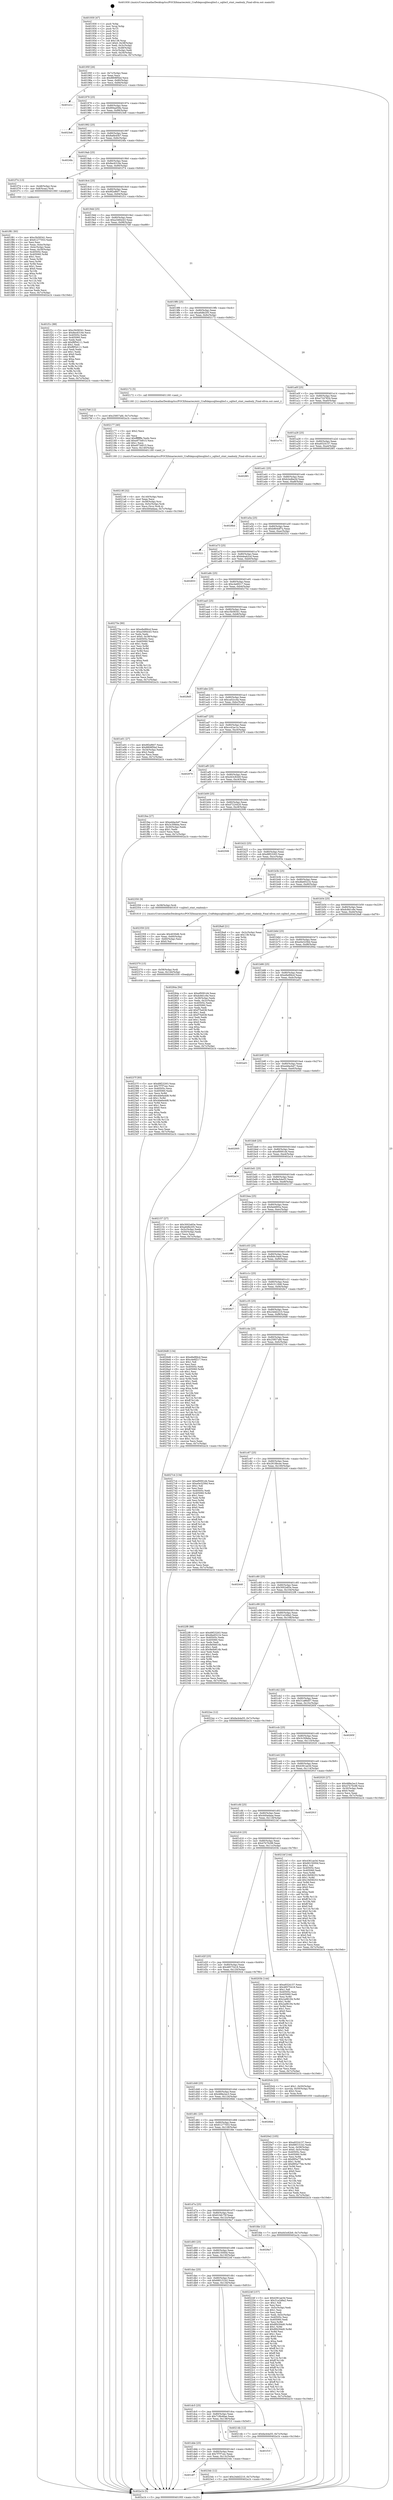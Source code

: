 digraph "0x401930" {
  label = "0x401930 (/mnt/c/Users/mathe/Desktop/tcc/POCII/binaries/extr_Craftdepssqlitesqlite3.c_sqlite3_stmt_readonly_Final-ollvm.out::main(0))"
  labelloc = "t"
  node[shape=record]

  Entry [label="",width=0.3,height=0.3,shape=circle,fillcolor=black,style=filled]
  "0x40195f" [label="{
     0x40195f [26]\l
     | [instrs]\l
     &nbsp;&nbsp;0x40195f \<+3\>: mov -0x7c(%rbp),%eax\l
     &nbsp;&nbsp;0x401962 \<+2\>: mov %eax,%ecx\l
     &nbsp;&nbsp;0x401964 \<+6\>: sub $0x8808f5bd,%ecx\l
     &nbsp;&nbsp;0x40196a \<+3\>: mov %eax,-0x80(%rbp)\l
     &nbsp;&nbsp;0x40196d \<+6\>: mov %ecx,-0x84(%rbp)\l
     &nbsp;&nbsp;0x401973 \<+6\>: je 0000000000401e1c \<main+0x4ec\>\l
  }"]
  "0x401e1c" [label="{
     0x401e1c\l
  }", style=dashed]
  "0x401979" [label="{
     0x401979 [25]\l
     | [instrs]\l
     &nbsp;&nbsp;0x401979 \<+5\>: jmp 000000000040197e \<main+0x4e\>\l
     &nbsp;&nbsp;0x40197e \<+3\>: mov -0x80(%rbp),%eax\l
     &nbsp;&nbsp;0x401981 \<+5\>: sub $0x894ad58e,%eax\l
     &nbsp;&nbsp;0x401986 \<+6\>: mov %eax,-0x88(%rbp)\l
     &nbsp;&nbsp;0x40198c \<+6\>: je 00000000004023e8 \<main+0xab8\>\l
  }"]
  Exit [label="",width=0.3,height=0.3,shape=circle,fillcolor=black,style=filled,peripheries=2]
  "0x4023e8" [label="{
     0x4023e8\l
  }", style=dashed]
  "0x401992" [label="{
     0x401992 [25]\l
     | [instrs]\l
     &nbsp;&nbsp;0x401992 \<+5\>: jmp 0000000000401997 \<main+0x67\>\l
     &nbsp;&nbsp;0x401997 \<+3\>: mov -0x80(%rbp),%eax\l
     &nbsp;&nbsp;0x40199a \<+5\>: sub $0x8a6b45b7,%eax\l
     &nbsp;&nbsp;0x40199f \<+6\>: mov %eax,-0x8c(%rbp)\l
     &nbsp;&nbsp;0x4019a5 \<+6\>: je 00000000004024fa \<main+0xbca\>\l
  }"]
  "0x401df7" [label="{
     0x401df7\l
  }", style=dashed]
  "0x4024fa" [label="{
     0x4024fa\l
  }", style=dashed]
  "0x4019ab" [label="{
     0x4019ab [25]\l
     | [instrs]\l
     &nbsp;&nbsp;0x4019ab \<+5\>: jmp 00000000004019b0 \<main+0x80\>\l
     &nbsp;&nbsp;0x4019b0 \<+3\>: mov -0x80(%rbp),%eax\l
     &nbsp;&nbsp;0x4019b3 \<+5\>: sub $0x8ec6316e,%eax\l
     &nbsp;&nbsp;0x4019b8 \<+6\>: mov %eax,-0x90(%rbp)\l
     &nbsp;&nbsp;0x4019be \<+6\>: je 0000000000401f74 \<main+0x644\>\l
  }"]
  "0x4023dc" [label="{
     0x4023dc [12]\l
     | [instrs]\l
     &nbsp;&nbsp;0x4023dc \<+7\>: movl $0x24dd2210,-0x7c(%rbp)\l
     &nbsp;&nbsp;0x4023e3 \<+5\>: jmp 0000000000402a1b \<main+0x10eb\>\l
  }"]
  "0x401f74" [label="{
     0x401f74 [13]\l
     | [instrs]\l
     &nbsp;&nbsp;0x401f74 \<+4\>: mov -0x48(%rbp),%rax\l
     &nbsp;&nbsp;0x401f78 \<+4\>: mov 0x8(%rax),%rdi\l
     &nbsp;&nbsp;0x401f7c \<+5\>: call 0000000000401060 \<atoi@plt\>\l
     | [calls]\l
     &nbsp;&nbsp;0x401060 \{1\} (unknown)\l
  }"]
  "0x4019c4" [label="{
     0x4019c4 [25]\l
     | [instrs]\l
     &nbsp;&nbsp;0x4019c4 \<+5\>: jmp 00000000004019c9 \<main+0x99\>\l
     &nbsp;&nbsp;0x4019c9 \<+3\>: mov -0x80(%rbp),%eax\l
     &nbsp;&nbsp;0x4019cc \<+5\>: sub $0x9f2ef607,%eax\l
     &nbsp;&nbsp;0x4019d1 \<+6\>: mov %eax,-0x94(%rbp)\l
     &nbsp;&nbsp;0x4019d7 \<+6\>: je 0000000000401f1c \<main+0x5ec\>\l
  }"]
  "0x401dde" [label="{
     0x401dde [25]\l
     | [instrs]\l
     &nbsp;&nbsp;0x401dde \<+5\>: jmp 0000000000401de3 \<main+0x4b3\>\l
     &nbsp;&nbsp;0x401de3 \<+3\>: mov -0x80(%rbp),%eax\l
     &nbsp;&nbsp;0x401de6 \<+5\>: sub $0x7f7f7cec,%eax\l
     &nbsp;&nbsp;0x401deb \<+6\>: mov %eax,-0x13c(%rbp)\l
     &nbsp;&nbsp;0x401df1 \<+6\>: je 00000000004023dc \<main+0xaac\>\l
  }"]
  "0x401f1c" [label="{
     0x401f1c [88]\l
     | [instrs]\l
     &nbsp;&nbsp;0x401f1c \<+5\>: mov $0xc5b58341,%eax\l
     &nbsp;&nbsp;0x401f21 \<+5\>: mov $0x8ec6316e,%ecx\l
     &nbsp;&nbsp;0x401f26 \<+7\>: mov 0x40505c,%edx\l
     &nbsp;&nbsp;0x401f2d \<+7\>: mov 0x405060,%esi\l
     &nbsp;&nbsp;0x401f34 \<+2\>: mov %edx,%edi\l
     &nbsp;&nbsp;0x401f36 \<+6\>: add $0xf8f5d111,%edi\l
     &nbsp;&nbsp;0x401f3c \<+3\>: sub $0x1,%edi\l
     &nbsp;&nbsp;0x401f3f \<+6\>: sub $0xf8f5d111,%edi\l
     &nbsp;&nbsp;0x401f45 \<+3\>: imul %edi,%edx\l
     &nbsp;&nbsp;0x401f48 \<+3\>: and $0x1,%edx\l
     &nbsp;&nbsp;0x401f4b \<+3\>: cmp $0x0,%edx\l
     &nbsp;&nbsp;0x401f4e \<+4\>: sete %r8b\l
     &nbsp;&nbsp;0x401f52 \<+3\>: cmp $0xa,%esi\l
     &nbsp;&nbsp;0x401f55 \<+4\>: setl %r9b\l
     &nbsp;&nbsp;0x401f59 \<+3\>: mov %r8b,%r10b\l
     &nbsp;&nbsp;0x401f5c \<+3\>: and %r9b,%r10b\l
     &nbsp;&nbsp;0x401f5f \<+3\>: xor %r9b,%r8b\l
     &nbsp;&nbsp;0x401f62 \<+3\>: or %r8b,%r10b\l
     &nbsp;&nbsp;0x401f65 \<+4\>: test $0x1,%r10b\l
     &nbsp;&nbsp;0x401f69 \<+3\>: cmovne %ecx,%eax\l
     &nbsp;&nbsp;0x401f6c \<+3\>: mov %eax,-0x7c(%rbp)\l
     &nbsp;&nbsp;0x401f6f \<+5\>: jmp 0000000000402a1b \<main+0x10eb\>\l
  }"]
  "0x4019dd" [label="{
     0x4019dd [25]\l
     | [instrs]\l
     &nbsp;&nbsp;0x4019dd \<+5\>: jmp 00000000004019e2 \<main+0xb2\>\l
     &nbsp;&nbsp;0x4019e2 \<+3\>: mov -0x80(%rbp),%eax\l
     &nbsp;&nbsp;0x4019e5 \<+5\>: sub $0xa3484cb3,%eax\l
     &nbsp;&nbsp;0x4019ea \<+6\>: mov %eax,-0x98(%rbp)\l
     &nbsp;&nbsp;0x4019f0 \<+6\>: je 00000000004027b8 \<main+0xe88\>\l
  }"]
  "0x401f10" [label="{
     0x401f10\l
  }", style=dashed]
  "0x4027b8" [label="{
     0x4027b8 [12]\l
     | [instrs]\l
     &nbsp;&nbsp;0x4027b8 \<+7\>: movl $0x25857afd,-0x7c(%rbp)\l
     &nbsp;&nbsp;0x4027bf \<+5\>: jmp 0000000000402a1b \<main+0x10eb\>\l
  }"]
  "0x4019f6" [label="{
     0x4019f6 [25]\l
     | [instrs]\l
     &nbsp;&nbsp;0x4019f6 \<+5\>: jmp 00000000004019fb \<main+0xcb\>\l
     &nbsp;&nbsp;0x4019fb \<+3\>: mov -0x80(%rbp),%eax\l
     &nbsp;&nbsp;0x4019fe \<+5\>: sub $0xa6dfe205,%eax\l
     &nbsp;&nbsp;0x401a03 \<+6\>: mov %eax,-0x9c(%rbp)\l
     &nbsp;&nbsp;0x401a09 \<+6\>: je 0000000000402172 \<main+0x842\>\l
  }"]
  "0x40237f" [label="{
     0x40237f [93]\l
     | [instrs]\l
     &nbsp;&nbsp;0x40237f \<+5\>: mov $0xd9f23263,%eax\l
     &nbsp;&nbsp;0x402384 \<+5\>: mov $0x7f7f7cec,%esi\l
     &nbsp;&nbsp;0x402389 \<+7\>: mov 0x40505c,%ecx\l
     &nbsp;&nbsp;0x402390 \<+7\>: mov 0x405060,%edx\l
     &nbsp;&nbsp;0x402397 \<+3\>: mov %ecx,%r8d\l
     &nbsp;&nbsp;0x40239a \<+7\>: add $0x4de6a4d8,%r8d\l
     &nbsp;&nbsp;0x4023a1 \<+4\>: sub $0x1,%r8d\l
     &nbsp;&nbsp;0x4023a5 \<+7\>: sub $0x4de6a4d8,%r8d\l
     &nbsp;&nbsp;0x4023ac \<+4\>: imul %r8d,%ecx\l
     &nbsp;&nbsp;0x4023b0 \<+3\>: and $0x1,%ecx\l
     &nbsp;&nbsp;0x4023b3 \<+3\>: cmp $0x0,%ecx\l
     &nbsp;&nbsp;0x4023b6 \<+4\>: sete %r9b\l
     &nbsp;&nbsp;0x4023ba \<+3\>: cmp $0xa,%edx\l
     &nbsp;&nbsp;0x4023bd \<+4\>: setl %r10b\l
     &nbsp;&nbsp;0x4023c1 \<+3\>: mov %r9b,%r11b\l
     &nbsp;&nbsp;0x4023c4 \<+3\>: and %r10b,%r11b\l
     &nbsp;&nbsp;0x4023c7 \<+3\>: xor %r10b,%r9b\l
     &nbsp;&nbsp;0x4023ca \<+3\>: or %r9b,%r11b\l
     &nbsp;&nbsp;0x4023cd \<+4\>: test $0x1,%r11b\l
     &nbsp;&nbsp;0x4023d1 \<+3\>: cmovne %esi,%eax\l
     &nbsp;&nbsp;0x4023d4 \<+3\>: mov %eax,-0x7c(%rbp)\l
     &nbsp;&nbsp;0x4023d7 \<+5\>: jmp 0000000000402a1b \<main+0x10eb\>\l
  }"]
  "0x402172" [label="{
     0x402172 [5]\l
     | [instrs]\l
     &nbsp;&nbsp;0x402172 \<+5\>: call 0000000000401160 \<next_i\>\l
     | [calls]\l
     &nbsp;&nbsp;0x401160 \{1\} (/mnt/c/Users/mathe/Desktop/tcc/POCII/binaries/extr_Craftdepssqlitesqlite3.c_sqlite3_stmt_readonly_Final-ollvm.out::next_i)\l
  }"]
  "0x401a0f" [label="{
     0x401a0f [25]\l
     | [instrs]\l
     &nbsp;&nbsp;0x401a0f \<+5\>: jmp 0000000000401a14 \<main+0xe4\>\l
     &nbsp;&nbsp;0x401a14 \<+3\>: mov -0x80(%rbp),%eax\l
     &nbsp;&nbsp;0x401a17 \<+5\>: sub $0xa7247834,%eax\l
     &nbsp;&nbsp;0x401a1c \<+6\>: mov %eax,-0xa0(%rbp)\l
     &nbsp;&nbsp;0x401a22 \<+6\>: je 0000000000401e74 \<main+0x544\>\l
  }"]
  "0x402370" [label="{
     0x402370 [15]\l
     | [instrs]\l
     &nbsp;&nbsp;0x402370 \<+4\>: mov -0x58(%rbp),%rdi\l
     &nbsp;&nbsp;0x402374 \<+6\>: mov %eax,-0x144(%rbp)\l
     &nbsp;&nbsp;0x40237a \<+5\>: call 0000000000401030 \<free@plt\>\l
     | [calls]\l
     &nbsp;&nbsp;0x401030 \{1\} (unknown)\l
  }"]
  "0x401e74" [label="{
     0x401e74\l
  }", style=dashed]
  "0x401a28" [label="{
     0x401a28 [25]\l
     | [instrs]\l
     &nbsp;&nbsp;0x401a28 \<+5\>: jmp 0000000000401a2d \<main+0xfd\>\l
     &nbsp;&nbsp;0x401a2d \<+3\>: mov -0x80(%rbp),%eax\l
     &nbsp;&nbsp;0x401a30 \<+5\>: sub $0xa9324157,%eax\l
     &nbsp;&nbsp;0x401a35 \<+6\>: mov %eax,-0xa4(%rbp)\l
     &nbsp;&nbsp;0x401a3b \<+6\>: je 00000000004028f1 \<main+0xfc1\>\l
  }"]
  "0x402359" [label="{
     0x402359 [23]\l
     | [instrs]\l
     &nbsp;&nbsp;0x402359 \<+10\>: movabs $0x4030d6,%rdi\l
     &nbsp;&nbsp;0x402363 \<+3\>: mov %eax,-0x60(%rbp)\l
     &nbsp;&nbsp;0x402366 \<+3\>: mov -0x60(%rbp),%esi\l
     &nbsp;&nbsp;0x402369 \<+2\>: mov $0x0,%al\l
     &nbsp;&nbsp;0x40236b \<+5\>: call 0000000000401040 \<printf@plt\>\l
     | [calls]\l
     &nbsp;&nbsp;0x401040 \{1\} (unknown)\l
  }"]
  "0x4028f1" [label="{
     0x4028f1\l
  }", style=dashed]
  "0x401a41" [label="{
     0x401a41 [25]\l
     | [instrs]\l
     &nbsp;&nbsp;0x401a41 \<+5\>: jmp 0000000000401a46 \<main+0x116\>\l
     &nbsp;&nbsp;0x401a46 \<+3\>: mov -0x80(%rbp),%eax\l
     &nbsp;&nbsp;0x401a49 \<+5\>: sub $0xb2edba3d,%eax\l
     &nbsp;&nbsp;0x401a4e \<+6\>: mov %eax,-0xa8(%rbp)\l
     &nbsp;&nbsp;0x401a54 \<+6\>: je 00000000004028bd \<main+0xf8d\>\l
  }"]
  "0x40219f" [label="{
     0x40219f [32]\l
     | [instrs]\l
     &nbsp;&nbsp;0x40219f \<+6\>: mov -0x140(%rbp),%ecx\l
     &nbsp;&nbsp;0x4021a5 \<+3\>: imul %eax,%ecx\l
     &nbsp;&nbsp;0x4021a8 \<+4\>: mov -0x58(%rbp),%rsi\l
     &nbsp;&nbsp;0x4021ac \<+4\>: movslq -0x5c(%rbp),%rdi\l
     &nbsp;&nbsp;0x4021b0 \<+3\>: mov %ecx,(%rsi,%rdi,4)\l
     &nbsp;&nbsp;0x4021b3 \<+7\>: movl $0x440adaaa,-0x7c(%rbp)\l
     &nbsp;&nbsp;0x4021ba \<+5\>: jmp 0000000000402a1b \<main+0x10eb\>\l
  }"]
  "0x4028bd" [label="{
     0x4028bd\l
  }", style=dashed]
  "0x401a5a" [label="{
     0x401a5a [25]\l
     | [instrs]\l
     &nbsp;&nbsp;0x401a5a \<+5\>: jmp 0000000000401a5f \<main+0x12f\>\l
     &nbsp;&nbsp;0x401a5f \<+3\>: mov -0x80(%rbp),%eax\l
     &nbsp;&nbsp;0x401a62 \<+5\>: sub $0xb804df7a,%eax\l
     &nbsp;&nbsp;0x401a67 \<+6\>: mov %eax,-0xac(%rbp)\l
     &nbsp;&nbsp;0x401a6d \<+6\>: je 0000000000402521 \<main+0xbf1\>\l
  }"]
  "0x402177" [label="{
     0x402177 [40]\l
     | [instrs]\l
     &nbsp;&nbsp;0x402177 \<+5\>: mov $0x2,%ecx\l
     &nbsp;&nbsp;0x40217c \<+1\>: cltd\l
     &nbsp;&nbsp;0x40217d \<+2\>: idiv %ecx\l
     &nbsp;&nbsp;0x40217f \<+6\>: imul $0xfffffffe,%edx,%ecx\l
     &nbsp;&nbsp;0x402185 \<+6\>: add $0xe973d015,%ecx\l
     &nbsp;&nbsp;0x40218b \<+3\>: add $0x1,%ecx\l
     &nbsp;&nbsp;0x40218e \<+6\>: sub $0xe973d015,%ecx\l
     &nbsp;&nbsp;0x402194 \<+6\>: mov %ecx,-0x140(%rbp)\l
     &nbsp;&nbsp;0x40219a \<+5\>: call 0000000000401160 \<next_i\>\l
     | [calls]\l
     &nbsp;&nbsp;0x401160 \{1\} (/mnt/c/Users/mathe/Desktop/tcc/POCII/binaries/extr_Craftdepssqlitesqlite3.c_sqlite3_stmt_readonly_Final-ollvm.out::next_i)\l
  }"]
  "0x402521" [label="{
     0x402521\l
  }", style=dashed]
  "0x401a73" [label="{
     0x401a73 [25]\l
     | [instrs]\l
     &nbsp;&nbsp;0x401a73 \<+5\>: jmp 0000000000401a78 \<main+0x148\>\l
     &nbsp;&nbsp;0x401a78 \<+3\>: mov -0x80(%rbp),%eax\l
     &nbsp;&nbsp;0x401a7b \<+5\>: sub $0xbdeab2cd,%eax\l
     &nbsp;&nbsp;0x401a80 \<+6\>: mov %eax,-0xb0(%rbp)\l
     &nbsp;&nbsp;0x401a86 \<+6\>: je 0000000000402653 \<main+0xd23\>\l
  }"]
  "0x401dc5" [label="{
     0x401dc5 [25]\l
     | [instrs]\l
     &nbsp;&nbsp;0x401dc5 \<+5\>: jmp 0000000000401dca \<main+0x49a\>\l
     &nbsp;&nbsp;0x401dca \<+3\>: mov -0x80(%rbp),%eax\l
     &nbsp;&nbsp;0x401dcd \<+5\>: sub $0x718b46ae,%eax\l
     &nbsp;&nbsp;0x401dd2 \<+6\>: mov %eax,-0x138(%rbp)\l
     &nbsp;&nbsp;0x401dd8 \<+6\>: je 0000000000401f10 \<main+0x5e0\>\l
  }"]
  "0x402653" [label="{
     0x402653\l
  }", style=dashed]
  "0x401a8c" [label="{
     0x401a8c [25]\l
     | [instrs]\l
     &nbsp;&nbsp;0x401a8c \<+5\>: jmp 0000000000401a91 \<main+0x161\>\l
     &nbsp;&nbsp;0x401a91 \<+3\>: mov -0x80(%rbp),%eax\l
     &nbsp;&nbsp;0x401a94 \<+5\>: sub $0xc4e6f217,%eax\l
     &nbsp;&nbsp;0x401a99 \<+6\>: mov %eax,-0xb4(%rbp)\l
     &nbsp;&nbsp;0x401a9f \<+6\>: je 000000000040275e \<main+0xe2e\>\l
  }"]
  "0x40214b" [label="{
     0x40214b [12]\l
     | [instrs]\l
     &nbsp;&nbsp;0x40214b \<+7\>: movl $0xfacb4a55,-0x7c(%rbp)\l
     &nbsp;&nbsp;0x402152 \<+5\>: jmp 0000000000402a1b \<main+0x10eb\>\l
  }"]
  "0x40275e" [label="{
     0x40275e [90]\l
     | [instrs]\l
     &nbsp;&nbsp;0x40275e \<+5\>: mov $0xe8a9fdcd,%eax\l
     &nbsp;&nbsp;0x402763 \<+5\>: mov $0xa3484cb3,%ecx\l
     &nbsp;&nbsp;0x402768 \<+2\>: xor %edx,%edx\l
     &nbsp;&nbsp;0x40276a \<+7\>: movl $0x0,-0x38(%rbp)\l
     &nbsp;&nbsp;0x402771 \<+7\>: mov 0x40505c,%esi\l
     &nbsp;&nbsp;0x402778 \<+7\>: mov 0x405060,%edi\l
     &nbsp;&nbsp;0x40277f \<+3\>: sub $0x1,%edx\l
     &nbsp;&nbsp;0x402782 \<+3\>: mov %esi,%r8d\l
     &nbsp;&nbsp;0x402785 \<+3\>: add %edx,%r8d\l
     &nbsp;&nbsp;0x402788 \<+4\>: imul %r8d,%esi\l
     &nbsp;&nbsp;0x40278c \<+3\>: and $0x1,%esi\l
     &nbsp;&nbsp;0x40278f \<+3\>: cmp $0x0,%esi\l
     &nbsp;&nbsp;0x402792 \<+4\>: sete %r9b\l
     &nbsp;&nbsp;0x402796 \<+3\>: cmp $0xa,%edi\l
     &nbsp;&nbsp;0x402799 \<+4\>: setl %r10b\l
     &nbsp;&nbsp;0x40279d \<+3\>: mov %r9b,%r11b\l
     &nbsp;&nbsp;0x4027a0 \<+3\>: and %r10b,%r11b\l
     &nbsp;&nbsp;0x4027a3 \<+3\>: xor %r10b,%r9b\l
     &nbsp;&nbsp;0x4027a6 \<+3\>: or %r9b,%r11b\l
     &nbsp;&nbsp;0x4027a9 \<+4\>: test $0x1,%r11b\l
     &nbsp;&nbsp;0x4027ad \<+3\>: cmovne %ecx,%eax\l
     &nbsp;&nbsp;0x4027b0 \<+3\>: mov %eax,-0x7c(%rbp)\l
     &nbsp;&nbsp;0x4027b3 \<+5\>: jmp 0000000000402a1b \<main+0x10eb\>\l
  }"]
  "0x401aa5" [label="{
     0x401aa5 [25]\l
     | [instrs]\l
     &nbsp;&nbsp;0x401aa5 \<+5\>: jmp 0000000000401aaa \<main+0x17a\>\l
     &nbsp;&nbsp;0x401aaa \<+3\>: mov -0x80(%rbp),%eax\l
     &nbsp;&nbsp;0x401aad \<+5\>: sub $0xc5b58341,%eax\l
     &nbsp;&nbsp;0x401ab2 \<+6\>: mov %eax,-0xb8(%rbp)\l
     &nbsp;&nbsp;0x401ab8 \<+6\>: je 00000000004028d5 \<main+0xfa5\>\l
  }"]
  "0x401dac" [label="{
     0x401dac [25]\l
     | [instrs]\l
     &nbsp;&nbsp;0x401dac \<+5\>: jmp 0000000000401db1 \<main+0x481\>\l
     &nbsp;&nbsp;0x401db1 \<+3\>: mov -0x80(%rbp),%eax\l
     &nbsp;&nbsp;0x401db4 \<+5\>: sub $0x680151b2,%eax\l
     &nbsp;&nbsp;0x401db9 \<+6\>: mov %eax,-0x134(%rbp)\l
     &nbsp;&nbsp;0x401dbf \<+6\>: je 000000000040214b \<main+0x81b\>\l
  }"]
  "0x4028d5" [label="{
     0x4028d5\l
  }", style=dashed]
  "0x401abe" [label="{
     0x401abe [25]\l
     | [instrs]\l
     &nbsp;&nbsp;0x401abe \<+5\>: jmp 0000000000401ac3 \<main+0x193\>\l
     &nbsp;&nbsp;0x401ac3 \<+3\>: mov -0x80(%rbp),%eax\l
     &nbsp;&nbsp;0x401ac6 \<+5\>: sub $0xca02cc4a,%eax\l
     &nbsp;&nbsp;0x401acb \<+6\>: mov %eax,-0xbc(%rbp)\l
     &nbsp;&nbsp;0x401ad1 \<+6\>: je 0000000000401e01 \<main+0x4d1\>\l
  }"]
  "0x40224f" [label="{
     0x40224f [157]\l
     | [instrs]\l
     &nbsp;&nbsp;0x40224f \<+5\>: mov $0x4361ae3d,%eax\l
     &nbsp;&nbsp;0x402254 \<+5\>: mov $0x31a248a2,%ecx\l
     &nbsp;&nbsp;0x402259 \<+2\>: mov $0x1,%dl\l
     &nbsp;&nbsp;0x40225b \<+2\>: xor %esi,%esi\l
     &nbsp;&nbsp;0x40225d \<+3\>: mov -0x5c(%rbp),%edi\l
     &nbsp;&nbsp;0x402260 \<+3\>: sub $0x1,%esi\l
     &nbsp;&nbsp;0x402263 \<+2\>: sub %esi,%edi\l
     &nbsp;&nbsp;0x402265 \<+3\>: mov %edi,-0x5c(%rbp)\l
     &nbsp;&nbsp;0x402268 \<+7\>: mov 0x40505c,%esi\l
     &nbsp;&nbsp;0x40226f \<+7\>: mov 0x405060,%edi\l
     &nbsp;&nbsp;0x402276 \<+3\>: mov %esi,%r8d\l
     &nbsp;&nbsp;0x402279 \<+7\>: add $0x8f4294d0,%r8d\l
     &nbsp;&nbsp;0x402280 \<+4\>: sub $0x1,%r8d\l
     &nbsp;&nbsp;0x402284 \<+7\>: sub $0x8f4294d0,%r8d\l
     &nbsp;&nbsp;0x40228b \<+4\>: imul %r8d,%esi\l
     &nbsp;&nbsp;0x40228f \<+3\>: and $0x1,%esi\l
     &nbsp;&nbsp;0x402292 \<+3\>: cmp $0x0,%esi\l
     &nbsp;&nbsp;0x402295 \<+4\>: sete %r9b\l
     &nbsp;&nbsp;0x402299 \<+3\>: cmp $0xa,%edi\l
     &nbsp;&nbsp;0x40229c \<+4\>: setl %r10b\l
     &nbsp;&nbsp;0x4022a0 \<+3\>: mov %r9b,%r11b\l
     &nbsp;&nbsp;0x4022a3 \<+4\>: xor $0xff,%r11b\l
     &nbsp;&nbsp;0x4022a7 \<+3\>: mov %r10b,%bl\l
     &nbsp;&nbsp;0x4022aa \<+3\>: xor $0xff,%bl\l
     &nbsp;&nbsp;0x4022ad \<+3\>: xor $0x1,%dl\l
     &nbsp;&nbsp;0x4022b0 \<+3\>: mov %r11b,%r14b\l
     &nbsp;&nbsp;0x4022b3 \<+4\>: and $0xff,%r14b\l
     &nbsp;&nbsp;0x4022b7 \<+3\>: and %dl,%r9b\l
     &nbsp;&nbsp;0x4022ba \<+3\>: mov %bl,%r15b\l
     &nbsp;&nbsp;0x4022bd \<+4\>: and $0xff,%r15b\l
     &nbsp;&nbsp;0x4022c1 \<+3\>: and %dl,%r10b\l
     &nbsp;&nbsp;0x4022c4 \<+3\>: or %r9b,%r14b\l
     &nbsp;&nbsp;0x4022c7 \<+3\>: or %r10b,%r15b\l
     &nbsp;&nbsp;0x4022ca \<+3\>: xor %r15b,%r14b\l
     &nbsp;&nbsp;0x4022cd \<+3\>: or %bl,%r11b\l
     &nbsp;&nbsp;0x4022d0 \<+4\>: xor $0xff,%r11b\l
     &nbsp;&nbsp;0x4022d4 \<+3\>: or $0x1,%dl\l
     &nbsp;&nbsp;0x4022d7 \<+3\>: and %dl,%r11b\l
     &nbsp;&nbsp;0x4022da \<+3\>: or %r11b,%r14b\l
     &nbsp;&nbsp;0x4022dd \<+4\>: test $0x1,%r14b\l
     &nbsp;&nbsp;0x4022e1 \<+3\>: cmovne %ecx,%eax\l
     &nbsp;&nbsp;0x4022e4 \<+3\>: mov %eax,-0x7c(%rbp)\l
     &nbsp;&nbsp;0x4022e7 \<+5\>: jmp 0000000000402a1b \<main+0x10eb\>\l
  }"]
  "0x401e01" [label="{
     0x401e01 [27]\l
     | [instrs]\l
     &nbsp;&nbsp;0x401e01 \<+5\>: mov $0x9f2ef607,%eax\l
     &nbsp;&nbsp;0x401e06 \<+5\>: mov $0x8808f5bd,%ecx\l
     &nbsp;&nbsp;0x401e0b \<+3\>: mov -0x34(%rbp),%edx\l
     &nbsp;&nbsp;0x401e0e \<+3\>: cmp $0x2,%edx\l
     &nbsp;&nbsp;0x401e11 \<+3\>: cmovne %ecx,%eax\l
     &nbsp;&nbsp;0x401e14 \<+3\>: mov %eax,-0x7c(%rbp)\l
     &nbsp;&nbsp;0x401e17 \<+5\>: jmp 0000000000402a1b \<main+0x10eb\>\l
  }"]
  "0x401ad7" [label="{
     0x401ad7 [25]\l
     | [instrs]\l
     &nbsp;&nbsp;0x401ad7 \<+5\>: jmp 0000000000401adc \<main+0x1ac\>\l
     &nbsp;&nbsp;0x401adc \<+3\>: mov -0x80(%rbp),%eax\l
     &nbsp;&nbsp;0x401adf \<+5\>: sub $0xcc42ac1e,%eax\l
     &nbsp;&nbsp;0x401ae4 \<+6\>: mov %eax,-0xc0(%rbp)\l
     &nbsp;&nbsp;0x401aea \<+6\>: je 0000000000402979 \<main+0x1049\>\l
  }"]
  "0x402a1b" [label="{
     0x402a1b [5]\l
     | [instrs]\l
     &nbsp;&nbsp;0x402a1b \<+5\>: jmp 000000000040195f \<main+0x2f\>\l
  }"]
  "0x401930" [label="{
     0x401930 [47]\l
     | [instrs]\l
     &nbsp;&nbsp;0x401930 \<+1\>: push %rbp\l
     &nbsp;&nbsp;0x401931 \<+3\>: mov %rsp,%rbp\l
     &nbsp;&nbsp;0x401934 \<+2\>: push %r15\l
     &nbsp;&nbsp;0x401936 \<+2\>: push %r14\l
     &nbsp;&nbsp;0x401938 \<+2\>: push %r13\l
     &nbsp;&nbsp;0x40193a \<+2\>: push %r12\l
     &nbsp;&nbsp;0x40193c \<+1\>: push %rbx\l
     &nbsp;&nbsp;0x40193d \<+7\>: sub $0x138,%rsp\l
     &nbsp;&nbsp;0x401944 \<+7\>: movl $0x0,-0x38(%rbp)\l
     &nbsp;&nbsp;0x40194b \<+3\>: mov %edi,-0x3c(%rbp)\l
     &nbsp;&nbsp;0x40194e \<+4\>: mov %rsi,-0x48(%rbp)\l
     &nbsp;&nbsp;0x401952 \<+3\>: mov -0x3c(%rbp),%edi\l
     &nbsp;&nbsp;0x401955 \<+3\>: mov %edi,-0x34(%rbp)\l
     &nbsp;&nbsp;0x401958 \<+7\>: movl $0xca02cc4a,-0x7c(%rbp)\l
  }"]
  "0x401f81" [label="{
     0x401f81 [93]\l
     | [instrs]\l
     &nbsp;&nbsp;0x401f81 \<+5\>: mov $0xc5b58341,%ecx\l
     &nbsp;&nbsp;0x401f86 \<+5\>: mov $0x61277053,%edx\l
     &nbsp;&nbsp;0x401f8b \<+2\>: xor %esi,%esi\l
     &nbsp;&nbsp;0x401f8d \<+3\>: mov %eax,-0x4c(%rbp)\l
     &nbsp;&nbsp;0x401f90 \<+3\>: mov -0x4c(%rbp),%eax\l
     &nbsp;&nbsp;0x401f93 \<+3\>: mov %eax,-0x30(%rbp)\l
     &nbsp;&nbsp;0x401f96 \<+7\>: mov 0x40505c,%eax\l
     &nbsp;&nbsp;0x401f9d \<+8\>: mov 0x405060,%r8d\l
     &nbsp;&nbsp;0x401fa5 \<+3\>: sub $0x1,%esi\l
     &nbsp;&nbsp;0x401fa8 \<+3\>: mov %eax,%r9d\l
     &nbsp;&nbsp;0x401fab \<+3\>: add %esi,%r9d\l
     &nbsp;&nbsp;0x401fae \<+4\>: imul %r9d,%eax\l
     &nbsp;&nbsp;0x401fb2 \<+3\>: and $0x1,%eax\l
     &nbsp;&nbsp;0x401fb5 \<+3\>: cmp $0x0,%eax\l
     &nbsp;&nbsp;0x401fb8 \<+4\>: sete %r10b\l
     &nbsp;&nbsp;0x401fbc \<+4\>: cmp $0xa,%r8d\l
     &nbsp;&nbsp;0x401fc0 \<+4\>: setl %r11b\l
     &nbsp;&nbsp;0x401fc4 \<+3\>: mov %r10b,%bl\l
     &nbsp;&nbsp;0x401fc7 \<+3\>: and %r11b,%bl\l
     &nbsp;&nbsp;0x401fca \<+3\>: xor %r11b,%r10b\l
     &nbsp;&nbsp;0x401fcd \<+3\>: or %r10b,%bl\l
     &nbsp;&nbsp;0x401fd0 \<+3\>: test $0x1,%bl\l
     &nbsp;&nbsp;0x401fd3 \<+3\>: cmovne %edx,%ecx\l
     &nbsp;&nbsp;0x401fd6 \<+3\>: mov %ecx,-0x7c(%rbp)\l
     &nbsp;&nbsp;0x401fd9 \<+5\>: jmp 0000000000402a1b \<main+0x10eb\>\l
  }"]
  "0x401d93" [label="{
     0x401d93 [25]\l
     | [instrs]\l
     &nbsp;&nbsp;0x401d93 \<+5\>: jmp 0000000000401d98 \<main+0x468\>\l
     &nbsp;&nbsp;0x401d98 \<+3\>: mov -0x80(%rbp),%eax\l
     &nbsp;&nbsp;0x401d9b \<+5\>: sub $0x6615000d,%eax\l
     &nbsp;&nbsp;0x401da0 \<+6\>: mov %eax,-0x130(%rbp)\l
     &nbsp;&nbsp;0x401da6 \<+6\>: je 000000000040224f \<main+0x91f\>\l
  }"]
  "0x402979" [label="{
     0x402979\l
  }", style=dashed]
  "0x401af0" [label="{
     0x401af0 [25]\l
     | [instrs]\l
     &nbsp;&nbsp;0x401af0 \<+5\>: jmp 0000000000401af5 \<main+0x1c5\>\l
     &nbsp;&nbsp;0x401af5 \<+3\>: mov -0x80(%rbp),%eax\l
     &nbsp;&nbsp;0x401af8 \<+5\>: sub $0xd43c82b9,%eax\l
     &nbsp;&nbsp;0x401afd \<+6\>: mov %eax,-0xc4(%rbp)\l
     &nbsp;&nbsp;0x401b03 \<+6\>: je 0000000000401fea \<main+0x6ba\>\l
  }"]
  "0x4029a7" [label="{
     0x4029a7\l
  }", style=dashed]
  "0x401fea" [label="{
     0x401fea [27]\l
     | [instrs]\l
     &nbsp;&nbsp;0x401fea \<+5\>: mov $0xeddacbd7,%eax\l
     &nbsp;&nbsp;0x401fef \<+5\>: mov $0x3c30feba,%ecx\l
     &nbsp;&nbsp;0x401ff4 \<+3\>: mov -0x30(%rbp),%edx\l
     &nbsp;&nbsp;0x401ff7 \<+3\>: cmp $0x1,%edx\l
     &nbsp;&nbsp;0x401ffa \<+3\>: cmovl %ecx,%eax\l
     &nbsp;&nbsp;0x401ffd \<+3\>: mov %eax,-0x7c(%rbp)\l
     &nbsp;&nbsp;0x402000 \<+5\>: jmp 0000000000402a1b \<main+0x10eb\>\l
  }"]
  "0x401b09" [label="{
     0x401b09 [25]\l
     | [instrs]\l
     &nbsp;&nbsp;0x401b09 \<+5\>: jmp 0000000000401b0e \<main+0x1de\>\l
     &nbsp;&nbsp;0x401b0e \<+3\>: mov -0x80(%rbp),%eax\l
     &nbsp;&nbsp;0x401b11 \<+5\>: sub $0xd7224420,%eax\l
     &nbsp;&nbsp;0x401b16 \<+6\>: mov %eax,-0xc8(%rbp)\l
     &nbsp;&nbsp;0x401b1c \<+6\>: je 0000000000402506 \<main+0xbd6\>\l
  }"]
  "0x4020e2" [label="{
     0x4020e2 [105]\l
     | [instrs]\l
     &nbsp;&nbsp;0x4020e2 \<+5\>: mov $0xa9324157,%ecx\l
     &nbsp;&nbsp;0x4020e7 \<+5\>: mov $0x680151b2,%edx\l
     &nbsp;&nbsp;0x4020ec \<+4\>: mov %rax,-0x58(%rbp)\l
     &nbsp;&nbsp;0x4020f0 \<+7\>: movl $0x0,-0x5c(%rbp)\l
     &nbsp;&nbsp;0x4020f7 \<+7\>: mov 0x40505c,%esi\l
     &nbsp;&nbsp;0x4020fe \<+8\>: mov 0x405060,%r8d\l
     &nbsp;&nbsp;0x402106 \<+3\>: mov %esi,%r9d\l
     &nbsp;&nbsp;0x402109 \<+7\>: sub $0x895a77bb,%r9d\l
     &nbsp;&nbsp;0x402110 \<+4\>: sub $0x1,%r9d\l
     &nbsp;&nbsp;0x402114 \<+7\>: add $0x895a77bb,%r9d\l
     &nbsp;&nbsp;0x40211b \<+4\>: imul %r9d,%esi\l
     &nbsp;&nbsp;0x40211f \<+3\>: and $0x1,%esi\l
     &nbsp;&nbsp;0x402122 \<+3\>: cmp $0x0,%esi\l
     &nbsp;&nbsp;0x402125 \<+4\>: sete %r10b\l
     &nbsp;&nbsp;0x402129 \<+4\>: cmp $0xa,%r8d\l
     &nbsp;&nbsp;0x40212d \<+4\>: setl %r11b\l
     &nbsp;&nbsp;0x402131 \<+3\>: mov %r10b,%bl\l
     &nbsp;&nbsp;0x402134 \<+3\>: and %r11b,%bl\l
     &nbsp;&nbsp;0x402137 \<+3\>: xor %r11b,%r10b\l
     &nbsp;&nbsp;0x40213a \<+3\>: or %r10b,%bl\l
     &nbsp;&nbsp;0x40213d \<+3\>: test $0x1,%bl\l
     &nbsp;&nbsp;0x402140 \<+3\>: cmovne %edx,%ecx\l
     &nbsp;&nbsp;0x402143 \<+3\>: mov %ecx,-0x7c(%rbp)\l
     &nbsp;&nbsp;0x402146 \<+5\>: jmp 0000000000402a1b \<main+0x10eb\>\l
  }"]
  "0x402506" [label="{
     0x402506\l
  }", style=dashed]
  "0x401b22" [label="{
     0x401b22 [25]\l
     | [instrs]\l
     &nbsp;&nbsp;0x401b22 \<+5\>: jmp 0000000000401b27 \<main+0x1f7\>\l
     &nbsp;&nbsp;0x401b27 \<+3\>: mov -0x80(%rbp),%eax\l
     &nbsp;&nbsp;0x401b2a \<+5\>: sub $0xd9f23263,%eax\l
     &nbsp;&nbsp;0x401b2f \<+6\>: mov %eax,-0xcc(%rbp)\l
     &nbsp;&nbsp;0x401b35 \<+6\>: je 000000000040293e \<main+0x100e\>\l
  }"]
  "0x401d7a" [label="{
     0x401d7a [25]\l
     | [instrs]\l
     &nbsp;&nbsp;0x401d7a \<+5\>: jmp 0000000000401d7f \<main+0x44f\>\l
     &nbsp;&nbsp;0x401d7f \<+3\>: mov -0x80(%rbp),%eax\l
     &nbsp;&nbsp;0x401d82 \<+5\>: sub $0x61bfc75f,%eax\l
     &nbsp;&nbsp;0x401d87 \<+6\>: mov %eax,-0x12c(%rbp)\l
     &nbsp;&nbsp;0x401d8d \<+6\>: je 00000000004029a7 \<main+0x1077\>\l
  }"]
  "0x40293e" [label="{
     0x40293e\l
  }", style=dashed]
  "0x401b3b" [label="{
     0x401b3b [25]\l
     | [instrs]\l
     &nbsp;&nbsp;0x401b3b \<+5\>: jmp 0000000000401b40 \<main+0x210\>\l
     &nbsp;&nbsp;0x401b40 \<+3\>: mov -0x80(%rbp),%eax\l
     &nbsp;&nbsp;0x401b43 \<+5\>: sub $0xdbe6521b,%eax\l
     &nbsp;&nbsp;0x401b48 \<+6\>: mov %eax,-0xd0(%rbp)\l
     &nbsp;&nbsp;0x401b4e \<+6\>: je 0000000000402350 \<main+0xa20\>\l
  }"]
  "0x401fde" [label="{
     0x401fde [12]\l
     | [instrs]\l
     &nbsp;&nbsp;0x401fde \<+7\>: movl $0xd43c82b9,-0x7c(%rbp)\l
     &nbsp;&nbsp;0x401fe5 \<+5\>: jmp 0000000000402a1b \<main+0x10eb\>\l
  }"]
  "0x402350" [label="{
     0x402350 [9]\l
     | [instrs]\l
     &nbsp;&nbsp;0x402350 \<+4\>: mov -0x58(%rbp),%rdi\l
     &nbsp;&nbsp;0x402354 \<+5\>: call 0000000000401610 \<sqlite3_stmt_readonly\>\l
     | [calls]\l
     &nbsp;&nbsp;0x401610 \{1\} (/mnt/c/Users/mathe/Desktop/tcc/POCII/binaries/extr_Craftdepssqlitesqlite3.c_sqlite3_stmt_readonly_Final-ollvm.out::sqlite3_stmt_readonly)\l
  }"]
  "0x401b54" [label="{
     0x401b54 [25]\l
     | [instrs]\l
     &nbsp;&nbsp;0x401b54 \<+5\>: jmp 0000000000401b59 \<main+0x229\>\l
     &nbsp;&nbsp;0x401b59 \<+3\>: mov -0x80(%rbp),%eax\l
     &nbsp;&nbsp;0x401b5c \<+5\>: sub $0xdc8d1c6e,%eax\l
     &nbsp;&nbsp;0x401b61 \<+6\>: mov %eax,-0xd4(%rbp)\l
     &nbsp;&nbsp;0x401b67 \<+6\>: je 00000000004028a8 \<main+0xf78\>\l
  }"]
  "0x401d61" [label="{
     0x401d61 [25]\l
     | [instrs]\l
     &nbsp;&nbsp;0x401d61 \<+5\>: jmp 0000000000401d66 \<main+0x436\>\l
     &nbsp;&nbsp;0x401d66 \<+3\>: mov -0x80(%rbp),%eax\l
     &nbsp;&nbsp;0x401d69 \<+5\>: sub $0x61277053,%eax\l
     &nbsp;&nbsp;0x401d6e \<+6\>: mov %eax,-0x128(%rbp)\l
     &nbsp;&nbsp;0x401d74 \<+6\>: je 0000000000401fde \<main+0x6ae\>\l
  }"]
  "0x4028a8" [label="{
     0x4028a8 [21]\l
     | [instrs]\l
     &nbsp;&nbsp;0x4028a8 \<+3\>: mov -0x2c(%rbp),%eax\l
     &nbsp;&nbsp;0x4028ab \<+7\>: add $0x138,%rsp\l
     &nbsp;&nbsp;0x4028b2 \<+1\>: pop %rbx\l
     &nbsp;&nbsp;0x4028b3 \<+2\>: pop %r12\l
     &nbsp;&nbsp;0x4028b5 \<+2\>: pop %r13\l
     &nbsp;&nbsp;0x4028b7 \<+2\>: pop %r14\l
     &nbsp;&nbsp;0x4028b9 \<+2\>: pop %r15\l
     &nbsp;&nbsp;0x4028bb \<+1\>: pop %rbp\l
     &nbsp;&nbsp;0x4028bc \<+1\>: ret\l
  }"]
  "0x401b6d" [label="{
     0x401b6d [25]\l
     | [instrs]\l
     &nbsp;&nbsp;0x401b6d \<+5\>: jmp 0000000000401b72 \<main+0x242\>\l
     &nbsp;&nbsp;0x401b72 \<+3\>: mov -0x80(%rbp),%eax\l
     &nbsp;&nbsp;0x401b75 \<+5\>: sub $0xe0e3256d,%eax\l
     &nbsp;&nbsp;0x401b7a \<+6\>: mov %eax,-0xd8(%rbp)\l
     &nbsp;&nbsp;0x401b80 \<+6\>: je 000000000040284a \<main+0xf1a\>\l
  }"]
  "0x4026bb" [label="{
     0x4026bb\l
  }", style=dashed]
  "0x40284a" [label="{
     0x40284a [94]\l
     | [instrs]\l
     &nbsp;&nbsp;0x40284a \<+5\>: mov $0xef0091d4,%eax\l
     &nbsp;&nbsp;0x40284f \<+5\>: mov $0xdc8d1c6e,%ecx\l
     &nbsp;&nbsp;0x402854 \<+3\>: mov -0x38(%rbp),%edx\l
     &nbsp;&nbsp;0x402857 \<+3\>: mov %edx,-0x2c(%rbp)\l
     &nbsp;&nbsp;0x40285a \<+7\>: mov 0x40505c,%edx\l
     &nbsp;&nbsp;0x402861 \<+7\>: mov 0x405060,%esi\l
     &nbsp;&nbsp;0x402868 \<+2\>: mov %edx,%edi\l
     &nbsp;&nbsp;0x40286a \<+6\>: add $0xf75e638,%edi\l
     &nbsp;&nbsp;0x402870 \<+3\>: sub $0x1,%edi\l
     &nbsp;&nbsp;0x402873 \<+6\>: sub $0xf75e638,%edi\l
     &nbsp;&nbsp;0x402879 \<+3\>: imul %edi,%edx\l
     &nbsp;&nbsp;0x40287c \<+3\>: and $0x1,%edx\l
     &nbsp;&nbsp;0x40287f \<+3\>: cmp $0x0,%edx\l
     &nbsp;&nbsp;0x402882 \<+4\>: sete %r8b\l
     &nbsp;&nbsp;0x402886 \<+3\>: cmp $0xa,%esi\l
     &nbsp;&nbsp;0x402889 \<+4\>: setl %r9b\l
     &nbsp;&nbsp;0x40288d \<+3\>: mov %r8b,%r10b\l
     &nbsp;&nbsp;0x402890 \<+3\>: and %r9b,%r10b\l
     &nbsp;&nbsp;0x402893 \<+3\>: xor %r9b,%r8b\l
     &nbsp;&nbsp;0x402896 \<+3\>: or %r8b,%r10b\l
     &nbsp;&nbsp;0x402899 \<+4\>: test $0x1,%r10b\l
     &nbsp;&nbsp;0x40289d \<+3\>: cmovne %ecx,%eax\l
     &nbsp;&nbsp;0x4028a0 \<+3\>: mov %eax,-0x7c(%rbp)\l
     &nbsp;&nbsp;0x4028a3 \<+5\>: jmp 0000000000402a1b \<main+0x10eb\>\l
  }"]
  "0x401b86" [label="{
     0x401b86 [25]\l
     | [instrs]\l
     &nbsp;&nbsp;0x401b86 \<+5\>: jmp 0000000000401b8b \<main+0x25b\>\l
     &nbsp;&nbsp;0x401b8b \<+3\>: mov -0x80(%rbp),%eax\l
     &nbsp;&nbsp;0x401b8e \<+5\>: sub $0xe8a9fdcd,%eax\l
     &nbsp;&nbsp;0x401b93 \<+6\>: mov %eax,-0xdc(%rbp)\l
     &nbsp;&nbsp;0x401b99 \<+6\>: je 0000000000402a01 \<main+0x10d1\>\l
  }"]
  "0x401d48" [label="{
     0x401d48 [25]\l
     | [instrs]\l
     &nbsp;&nbsp;0x401d48 \<+5\>: jmp 0000000000401d4d \<main+0x41d\>\l
     &nbsp;&nbsp;0x401d4d \<+3\>: mov -0x80(%rbp),%eax\l
     &nbsp;&nbsp;0x401d50 \<+5\>: sub $0x488e2ec3,%eax\l
     &nbsp;&nbsp;0x401d55 \<+6\>: mov %eax,-0x124(%rbp)\l
     &nbsp;&nbsp;0x401d5b \<+6\>: je 00000000004026bb \<main+0xd8b\>\l
  }"]
  "0x402a01" [label="{
     0x402a01\l
  }", style=dashed]
  "0x401b9f" [label="{
     0x401b9f [25]\l
     | [instrs]\l
     &nbsp;&nbsp;0x401b9f \<+5\>: jmp 0000000000401ba4 \<main+0x274\>\l
     &nbsp;&nbsp;0x401ba4 \<+3\>: mov -0x80(%rbp),%eax\l
     &nbsp;&nbsp;0x401ba7 \<+5\>: sub $0xeddacbd7,%eax\l
     &nbsp;&nbsp;0x401bac \<+6\>: mov %eax,-0xe0(%rbp)\l
     &nbsp;&nbsp;0x401bb2 \<+6\>: je 0000000000402005 \<main+0x6d5\>\l
  }"]
  "0x4020cb" [label="{
     0x4020cb [23]\l
     | [instrs]\l
     &nbsp;&nbsp;0x4020cb \<+7\>: movl $0x1,-0x50(%rbp)\l
     &nbsp;&nbsp;0x4020d2 \<+4\>: movslq -0x50(%rbp),%rax\l
     &nbsp;&nbsp;0x4020d6 \<+4\>: shl $0x2,%rax\l
     &nbsp;&nbsp;0x4020da \<+3\>: mov %rax,%rdi\l
     &nbsp;&nbsp;0x4020dd \<+5\>: call 0000000000401050 \<malloc@plt\>\l
     | [calls]\l
     &nbsp;&nbsp;0x401050 \{1\} (unknown)\l
  }"]
  "0x402005" [label="{
     0x402005\l
  }", style=dashed]
  "0x401bb8" [label="{
     0x401bb8 [25]\l
     | [instrs]\l
     &nbsp;&nbsp;0x401bb8 \<+5\>: jmp 0000000000401bbd \<main+0x28d\>\l
     &nbsp;&nbsp;0x401bbd \<+3\>: mov -0x80(%rbp),%eax\l
     &nbsp;&nbsp;0x401bc0 \<+5\>: sub $0xef0091d4,%eax\l
     &nbsp;&nbsp;0x401bc5 \<+6\>: mov %eax,-0xe4(%rbp)\l
     &nbsp;&nbsp;0x401bcb \<+6\>: je 0000000000402a14 \<main+0x10e4\>\l
  }"]
  "0x401d2f" [label="{
     0x401d2f [25]\l
     | [instrs]\l
     &nbsp;&nbsp;0x401d2f \<+5\>: jmp 0000000000401d34 \<main+0x404\>\l
     &nbsp;&nbsp;0x401d34 \<+3\>: mov -0x80(%rbp),%eax\l
     &nbsp;&nbsp;0x401d37 \<+5\>: sub $0x48575418,%eax\l
     &nbsp;&nbsp;0x401d3c \<+6\>: mov %eax,-0x120(%rbp)\l
     &nbsp;&nbsp;0x401d42 \<+6\>: je 00000000004020cb \<main+0x79b\>\l
  }"]
  "0x402a14" [label="{
     0x402a14\l
  }", style=dashed]
  "0x401bd1" [label="{
     0x401bd1 [25]\l
     | [instrs]\l
     &nbsp;&nbsp;0x401bd1 \<+5\>: jmp 0000000000401bd6 \<main+0x2a6\>\l
     &nbsp;&nbsp;0x401bd6 \<+3\>: mov -0x80(%rbp),%eax\l
     &nbsp;&nbsp;0x401bd9 \<+5\>: sub $0xfacb4a55,%eax\l
     &nbsp;&nbsp;0x401bde \<+6\>: mov %eax,-0xe8(%rbp)\l
     &nbsp;&nbsp;0x401be4 \<+6\>: je 0000000000402157 \<main+0x827\>\l
  }"]
  "0x40203b" [label="{
     0x40203b [144]\l
     | [instrs]\l
     &nbsp;&nbsp;0x40203b \<+5\>: mov $0xa9324157,%eax\l
     &nbsp;&nbsp;0x402040 \<+5\>: mov $0x48575418,%ecx\l
     &nbsp;&nbsp;0x402045 \<+2\>: mov $0x1,%dl\l
     &nbsp;&nbsp;0x402047 \<+7\>: mov 0x40505c,%esi\l
     &nbsp;&nbsp;0x40204e \<+7\>: mov 0x405060,%edi\l
     &nbsp;&nbsp;0x402055 \<+3\>: mov %esi,%r8d\l
     &nbsp;&nbsp;0x402058 \<+7\>: add $0x2a98194,%r8d\l
     &nbsp;&nbsp;0x40205f \<+4\>: sub $0x1,%r8d\l
     &nbsp;&nbsp;0x402063 \<+7\>: sub $0x2a98194,%r8d\l
     &nbsp;&nbsp;0x40206a \<+4\>: imul %r8d,%esi\l
     &nbsp;&nbsp;0x40206e \<+3\>: and $0x1,%esi\l
     &nbsp;&nbsp;0x402071 \<+3\>: cmp $0x0,%esi\l
     &nbsp;&nbsp;0x402074 \<+4\>: sete %r9b\l
     &nbsp;&nbsp;0x402078 \<+3\>: cmp $0xa,%edi\l
     &nbsp;&nbsp;0x40207b \<+4\>: setl %r10b\l
     &nbsp;&nbsp;0x40207f \<+3\>: mov %r9b,%r11b\l
     &nbsp;&nbsp;0x402082 \<+4\>: xor $0xff,%r11b\l
     &nbsp;&nbsp;0x402086 \<+3\>: mov %r10b,%bl\l
     &nbsp;&nbsp;0x402089 \<+3\>: xor $0xff,%bl\l
     &nbsp;&nbsp;0x40208c \<+3\>: xor $0x1,%dl\l
     &nbsp;&nbsp;0x40208f \<+3\>: mov %r11b,%r14b\l
     &nbsp;&nbsp;0x402092 \<+4\>: and $0xff,%r14b\l
     &nbsp;&nbsp;0x402096 \<+3\>: and %dl,%r9b\l
     &nbsp;&nbsp;0x402099 \<+3\>: mov %bl,%r15b\l
     &nbsp;&nbsp;0x40209c \<+4\>: and $0xff,%r15b\l
     &nbsp;&nbsp;0x4020a0 \<+3\>: and %dl,%r10b\l
     &nbsp;&nbsp;0x4020a3 \<+3\>: or %r9b,%r14b\l
     &nbsp;&nbsp;0x4020a6 \<+3\>: or %r10b,%r15b\l
     &nbsp;&nbsp;0x4020a9 \<+3\>: xor %r15b,%r14b\l
     &nbsp;&nbsp;0x4020ac \<+3\>: or %bl,%r11b\l
     &nbsp;&nbsp;0x4020af \<+4\>: xor $0xff,%r11b\l
     &nbsp;&nbsp;0x4020b3 \<+3\>: or $0x1,%dl\l
     &nbsp;&nbsp;0x4020b6 \<+3\>: and %dl,%r11b\l
     &nbsp;&nbsp;0x4020b9 \<+3\>: or %r11b,%r14b\l
     &nbsp;&nbsp;0x4020bc \<+4\>: test $0x1,%r14b\l
     &nbsp;&nbsp;0x4020c0 \<+3\>: cmovne %ecx,%eax\l
     &nbsp;&nbsp;0x4020c3 \<+3\>: mov %eax,-0x7c(%rbp)\l
     &nbsp;&nbsp;0x4020c6 \<+5\>: jmp 0000000000402a1b \<main+0x10eb\>\l
  }"]
  "0x402157" [label="{
     0x402157 [27]\l
     | [instrs]\l
     &nbsp;&nbsp;0x402157 \<+5\>: mov $0x3002e83e,%eax\l
     &nbsp;&nbsp;0x40215c \<+5\>: mov $0xa6dfe205,%ecx\l
     &nbsp;&nbsp;0x402161 \<+3\>: mov -0x5c(%rbp),%edx\l
     &nbsp;&nbsp;0x402164 \<+3\>: cmp -0x50(%rbp),%edx\l
     &nbsp;&nbsp;0x402167 \<+3\>: cmovl %ecx,%eax\l
     &nbsp;&nbsp;0x40216a \<+3\>: mov %eax,-0x7c(%rbp)\l
     &nbsp;&nbsp;0x40216d \<+5\>: jmp 0000000000402a1b \<main+0x10eb\>\l
  }"]
  "0x401bea" [label="{
     0x401bea [25]\l
     | [instrs]\l
     &nbsp;&nbsp;0x401bea \<+5\>: jmp 0000000000401bef \<main+0x2bf\>\l
     &nbsp;&nbsp;0x401bef \<+3\>: mov -0x80(%rbp),%eax\l
     &nbsp;&nbsp;0x401bf2 \<+5\>: sub $0xfadd6f2a,%eax\l
     &nbsp;&nbsp;0x401bf7 \<+6\>: mov %eax,-0xec(%rbp)\l
     &nbsp;&nbsp;0x401bfd \<+6\>: je 0000000000402680 \<main+0xd50\>\l
  }"]
  "0x401d16" [label="{
     0x401d16 [25]\l
     | [instrs]\l
     &nbsp;&nbsp;0x401d16 \<+5\>: jmp 0000000000401d1b \<main+0x3eb\>\l
     &nbsp;&nbsp;0x401d1b \<+3\>: mov -0x80(%rbp),%eax\l
     &nbsp;&nbsp;0x401d1e \<+5\>: sub $0x47b70c98,%eax\l
     &nbsp;&nbsp;0x401d23 \<+6\>: mov %eax,-0x11c(%rbp)\l
     &nbsp;&nbsp;0x401d29 \<+6\>: je 000000000040203b \<main+0x70b\>\l
  }"]
  "0x402680" [label="{
     0x402680\l
  }", style=dashed]
  "0x401c03" [label="{
     0x401c03 [25]\l
     | [instrs]\l
     &nbsp;&nbsp;0x401c03 \<+5\>: jmp 0000000000401c08 \<main+0x2d8\>\l
     &nbsp;&nbsp;0x401c08 \<+3\>: mov -0x80(%rbp),%eax\l
     &nbsp;&nbsp;0x401c0b \<+5\>: sub $0xfb9c34e9,%eax\l
     &nbsp;&nbsp;0x401c10 \<+6\>: mov %eax,-0xf0(%rbp)\l
     &nbsp;&nbsp;0x401c16 \<+6\>: je 00000000004025b1 \<main+0xc81\>\l
  }"]
  "0x4021bf" [label="{
     0x4021bf [144]\l
     | [instrs]\l
     &nbsp;&nbsp;0x4021bf \<+5\>: mov $0x4361ae3d,%eax\l
     &nbsp;&nbsp;0x4021c4 \<+5\>: mov $0x6615000d,%ecx\l
     &nbsp;&nbsp;0x4021c9 \<+2\>: mov $0x1,%dl\l
     &nbsp;&nbsp;0x4021cb \<+7\>: mov 0x40505c,%esi\l
     &nbsp;&nbsp;0x4021d2 \<+7\>: mov 0x405060,%edi\l
     &nbsp;&nbsp;0x4021d9 \<+3\>: mov %esi,%r8d\l
     &nbsp;&nbsp;0x4021dc \<+7\>: sub $0x19d58253,%r8d\l
     &nbsp;&nbsp;0x4021e3 \<+4\>: sub $0x1,%r8d\l
     &nbsp;&nbsp;0x4021e7 \<+7\>: add $0x19d58253,%r8d\l
     &nbsp;&nbsp;0x4021ee \<+4\>: imul %r8d,%esi\l
     &nbsp;&nbsp;0x4021f2 \<+3\>: and $0x1,%esi\l
     &nbsp;&nbsp;0x4021f5 \<+3\>: cmp $0x0,%esi\l
     &nbsp;&nbsp;0x4021f8 \<+4\>: sete %r9b\l
     &nbsp;&nbsp;0x4021fc \<+3\>: cmp $0xa,%edi\l
     &nbsp;&nbsp;0x4021ff \<+4\>: setl %r10b\l
     &nbsp;&nbsp;0x402203 \<+3\>: mov %r9b,%r11b\l
     &nbsp;&nbsp;0x402206 \<+4\>: xor $0xff,%r11b\l
     &nbsp;&nbsp;0x40220a \<+3\>: mov %r10b,%bl\l
     &nbsp;&nbsp;0x40220d \<+3\>: xor $0xff,%bl\l
     &nbsp;&nbsp;0x402210 \<+3\>: xor $0x0,%dl\l
     &nbsp;&nbsp;0x402213 \<+3\>: mov %r11b,%r14b\l
     &nbsp;&nbsp;0x402216 \<+4\>: and $0x0,%r14b\l
     &nbsp;&nbsp;0x40221a \<+3\>: and %dl,%r9b\l
     &nbsp;&nbsp;0x40221d \<+3\>: mov %bl,%r15b\l
     &nbsp;&nbsp;0x402220 \<+4\>: and $0x0,%r15b\l
     &nbsp;&nbsp;0x402224 \<+3\>: and %dl,%r10b\l
     &nbsp;&nbsp;0x402227 \<+3\>: or %r9b,%r14b\l
     &nbsp;&nbsp;0x40222a \<+3\>: or %r10b,%r15b\l
     &nbsp;&nbsp;0x40222d \<+3\>: xor %r15b,%r14b\l
     &nbsp;&nbsp;0x402230 \<+3\>: or %bl,%r11b\l
     &nbsp;&nbsp;0x402233 \<+4\>: xor $0xff,%r11b\l
     &nbsp;&nbsp;0x402237 \<+3\>: or $0x0,%dl\l
     &nbsp;&nbsp;0x40223a \<+3\>: and %dl,%r11b\l
     &nbsp;&nbsp;0x40223d \<+3\>: or %r11b,%r14b\l
     &nbsp;&nbsp;0x402240 \<+4\>: test $0x1,%r14b\l
     &nbsp;&nbsp;0x402244 \<+3\>: cmovne %ecx,%eax\l
     &nbsp;&nbsp;0x402247 \<+3\>: mov %eax,-0x7c(%rbp)\l
     &nbsp;&nbsp;0x40224a \<+5\>: jmp 0000000000402a1b \<main+0x10eb\>\l
  }"]
  "0x4025b1" [label="{
     0x4025b1\l
  }", style=dashed]
  "0x401c1c" [label="{
     0x401c1c [25]\l
     | [instrs]\l
     &nbsp;&nbsp;0x401c1c \<+5\>: jmp 0000000000401c21 \<main+0x2f1\>\l
     &nbsp;&nbsp;0x401c21 \<+3\>: mov -0x80(%rbp),%eax\l
     &nbsp;&nbsp;0x401c24 \<+5\>: sub $0xfc311846,%eax\l
     &nbsp;&nbsp;0x401c29 \<+6\>: mov %eax,-0xf4(%rbp)\l
     &nbsp;&nbsp;0x401c2f \<+6\>: je 00000000004026c7 \<main+0xd97\>\l
  }"]
  "0x401cfd" [label="{
     0x401cfd [25]\l
     | [instrs]\l
     &nbsp;&nbsp;0x401cfd \<+5\>: jmp 0000000000401d02 \<main+0x3d2\>\l
     &nbsp;&nbsp;0x401d02 \<+3\>: mov -0x80(%rbp),%eax\l
     &nbsp;&nbsp;0x401d05 \<+5\>: sub $0x440adaaa,%eax\l
     &nbsp;&nbsp;0x401d0a \<+6\>: mov %eax,-0x118(%rbp)\l
     &nbsp;&nbsp;0x401d10 \<+6\>: je 00000000004021bf \<main+0x88f\>\l
  }"]
  "0x4026c7" [label="{
     0x4026c7\l
  }", style=dashed]
  "0x401c35" [label="{
     0x401c35 [25]\l
     | [instrs]\l
     &nbsp;&nbsp;0x401c35 \<+5\>: jmp 0000000000401c3a \<main+0x30a\>\l
     &nbsp;&nbsp;0x401c3a \<+3\>: mov -0x80(%rbp),%eax\l
     &nbsp;&nbsp;0x401c3d \<+5\>: sub $0x24dd2210,%eax\l
     &nbsp;&nbsp;0x401c42 \<+6\>: mov %eax,-0xf8(%rbp)\l
     &nbsp;&nbsp;0x401c48 \<+6\>: je 00000000004026d8 \<main+0xda8\>\l
  }"]
  "0x40291f" [label="{
     0x40291f\l
  }", style=dashed]
  "0x4026d8" [label="{
     0x4026d8 [134]\l
     | [instrs]\l
     &nbsp;&nbsp;0x4026d8 \<+5\>: mov $0xe8a9fdcd,%eax\l
     &nbsp;&nbsp;0x4026dd \<+5\>: mov $0xc4e6f217,%ecx\l
     &nbsp;&nbsp;0x4026e2 \<+2\>: mov $0x1,%dl\l
     &nbsp;&nbsp;0x4026e4 \<+2\>: xor %esi,%esi\l
     &nbsp;&nbsp;0x4026e6 \<+7\>: mov 0x40505c,%edi\l
     &nbsp;&nbsp;0x4026ed \<+8\>: mov 0x405060,%r8d\l
     &nbsp;&nbsp;0x4026f5 \<+3\>: sub $0x1,%esi\l
     &nbsp;&nbsp;0x4026f8 \<+3\>: mov %edi,%r9d\l
     &nbsp;&nbsp;0x4026fb \<+3\>: add %esi,%r9d\l
     &nbsp;&nbsp;0x4026fe \<+4\>: imul %r9d,%edi\l
     &nbsp;&nbsp;0x402702 \<+3\>: and $0x1,%edi\l
     &nbsp;&nbsp;0x402705 \<+3\>: cmp $0x0,%edi\l
     &nbsp;&nbsp;0x402708 \<+4\>: sete %r10b\l
     &nbsp;&nbsp;0x40270c \<+4\>: cmp $0xa,%r8d\l
     &nbsp;&nbsp;0x402710 \<+4\>: setl %r11b\l
     &nbsp;&nbsp;0x402714 \<+3\>: mov %r10b,%bl\l
     &nbsp;&nbsp;0x402717 \<+3\>: xor $0xff,%bl\l
     &nbsp;&nbsp;0x40271a \<+3\>: mov %r11b,%r14b\l
     &nbsp;&nbsp;0x40271d \<+4\>: xor $0xff,%r14b\l
     &nbsp;&nbsp;0x402721 \<+3\>: xor $0x1,%dl\l
     &nbsp;&nbsp;0x402724 \<+3\>: mov %bl,%r15b\l
     &nbsp;&nbsp;0x402727 \<+4\>: and $0xff,%r15b\l
     &nbsp;&nbsp;0x40272b \<+3\>: and %dl,%r10b\l
     &nbsp;&nbsp;0x40272e \<+3\>: mov %r14b,%r12b\l
     &nbsp;&nbsp;0x402731 \<+4\>: and $0xff,%r12b\l
     &nbsp;&nbsp;0x402735 \<+3\>: and %dl,%r11b\l
     &nbsp;&nbsp;0x402738 \<+3\>: or %r10b,%r15b\l
     &nbsp;&nbsp;0x40273b \<+3\>: or %r11b,%r12b\l
     &nbsp;&nbsp;0x40273e \<+3\>: xor %r12b,%r15b\l
     &nbsp;&nbsp;0x402741 \<+3\>: or %r14b,%bl\l
     &nbsp;&nbsp;0x402744 \<+3\>: xor $0xff,%bl\l
     &nbsp;&nbsp;0x402747 \<+3\>: or $0x1,%dl\l
     &nbsp;&nbsp;0x40274a \<+2\>: and %dl,%bl\l
     &nbsp;&nbsp;0x40274c \<+3\>: or %bl,%r15b\l
     &nbsp;&nbsp;0x40274f \<+4\>: test $0x1,%r15b\l
     &nbsp;&nbsp;0x402753 \<+3\>: cmovne %ecx,%eax\l
     &nbsp;&nbsp;0x402756 \<+3\>: mov %eax,-0x7c(%rbp)\l
     &nbsp;&nbsp;0x402759 \<+5\>: jmp 0000000000402a1b \<main+0x10eb\>\l
  }"]
  "0x401c4e" [label="{
     0x401c4e [25]\l
     | [instrs]\l
     &nbsp;&nbsp;0x401c4e \<+5\>: jmp 0000000000401c53 \<main+0x323\>\l
     &nbsp;&nbsp;0x401c53 \<+3\>: mov -0x80(%rbp),%eax\l
     &nbsp;&nbsp;0x401c56 \<+5\>: sub $0x25857afd,%eax\l
     &nbsp;&nbsp;0x401c5b \<+6\>: mov %eax,-0xfc(%rbp)\l
     &nbsp;&nbsp;0x401c61 \<+6\>: je 00000000004027c4 \<main+0xe94\>\l
  }"]
  "0x401ce4" [label="{
     0x401ce4 [25]\l
     | [instrs]\l
     &nbsp;&nbsp;0x401ce4 \<+5\>: jmp 0000000000401ce9 \<main+0x3b9\>\l
     &nbsp;&nbsp;0x401ce9 \<+3\>: mov -0x80(%rbp),%eax\l
     &nbsp;&nbsp;0x401cec \<+5\>: sub $0x4361ae3d,%eax\l
     &nbsp;&nbsp;0x401cf1 \<+6\>: mov %eax,-0x114(%rbp)\l
     &nbsp;&nbsp;0x401cf7 \<+6\>: je 000000000040291f \<main+0xfef\>\l
  }"]
  "0x4027c4" [label="{
     0x4027c4 [134]\l
     | [instrs]\l
     &nbsp;&nbsp;0x4027c4 \<+5\>: mov $0xef0091d4,%eax\l
     &nbsp;&nbsp;0x4027c9 \<+5\>: mov $0xe0e3256d,%ecx\l
     &nbsp;&nbsp;0x4027ce \<+2\>: mov $0x1,%dl\l
     &nbsp;&nbsp;0x4027d0 \<+2\>: xor %esi,%esi\l
     &nbsp;&nbsp;0x4027d2 \<+7\>: mov 0x40505c,%edi\l
     &nbsp;&nbsp;0x4027d9 \<+8\>: mov 0x405060,%r8d\l
     &nbsp;&nbsp;0x4027e1 \<+3\>: sub $0x1,%esi\l
     &nbsp;&nbsp;0x4027e4 \<+3\>: mov %edi,%r9d\l
     &nbsp;&nbsp;0x4027e7 \<+3\>: add %esi,%r9d\l
     &nbsp;&nbsp;0x4027ea \<+4\>: imul %r9d,%edi\l
     &nbsp;&nbsp;0x4027ee \<+3\>: and $0x1,%edi\l
     &nbsp;&nbsp;0x4027f1 \<+3\>: cmp $0x0,%edi\l
     &nbsp;&nbsp;0x4027f4 \<+4\>: sete %r10b\l
     &nbsp;&nbsp;0x4027f8 \<+4\>: cmp $0xa,%r8d\l
     &nbsp;&nbsp;0x4027fc \<+4\>: setl %r11b\l
     &nbsp;&nbsp;0x402800 \<+3\>: mov %r10b,%bl\l
     &nbsp;&nbsp;0x402803 \<+3\>: xor $0xff,%bl\l
     &nbsp;&nbsp;0x402806 \<+3\>: mov %r11b,%r14b\l
     &nbsp;&nbsp;0x402809 \<+4\>: xor $0xff,%r14b\l
     &nbsp;&nbsp;0x40280d \<+3\>: xor $0x0,%dl\l
     &nbsp;&nbsp;0x402810 \<+3\>: mov %bl,%r15b\l
     &nbsp;&nbsp;0x402813 \<+4\>: and $0x0,%r15b\l
     &nbsp;&nbsp;0x402817 \<+3\>: and %dl,%r10b\l
     &nbsp;&nbsp;0x40281a \<+3\>: mov %r14b,%r12b\l
     &nbsp;&nbsp;0x40281d \<+4\>: and $0x0,%r12b\l
     &nbsp;&nbsp;0x402821 \<+3\>: and %dl,%r11b\l
     &nbsp;&nbsp;0x402824 \<+3\>: or %r10b,%r15b\l
     &nbsp;&nbsp;0x402827 \<+3\>: or %r11b,%r12b\l
     &nbsp;&nbsp;0x40282a \<+3\>: xor %r12b,%r15b\l
     &nbsp;&nbsp;0x40282d \<+3\>: or %r14b,%bl\l
     &nbsp;&nbsp;0x402830 \<+3\>: xor $0xff,%bl\l
     &nbsp;&nbsp;0x402833 \<+3\>: or $0x0,%dl\l
     &nbsp;&nbsp;0x402836 \<+2\>: and %dl,%bl\l
     &nbsp;&nbsp;0x402838 \<+3\>: or %bl,%r15b\l
     &nbsp;&nbsp;0x40283b \<+4\>: test $0x1,%r15b\l
     &nbsp;&nbsp;0x40283f \<+3\>: cmovne %ecx,%eax\l
     &nbsp;&nbsp;0x402842 \<+3\>: mov %eax,-0x7c(%rbp)\l
     &nbsp;&nbsp;0x402845 \<+5\>: jmp 0000000000402a1b \<main+0x10eb\>\l
  }"]
  "0x401c67" [label="{
     0x401c67 [25]\l
     | [instrs]\l
     &nbsp;&nbsp;0x401c67 \<+5\>: jmp 0000000000401c6c \<main+0x33c\>\l
     &nbsp;&nbsp;0x401c6c \<+3\>: mov -0x80(%rbp),%eax\l
     &nbsp;&nbsp;0x401c6f \<+5\>: sub $0x2618bcee,%eax\l
     &nbsp;&nbsp;0x401c74 \<+6\>: mov %eax,-0x100(%rbp)\l
     &nbsp;&nbsp;0x401c7a \<+6\>: je 0000000000402440 \<main+0xb10\>\l
  }"]
  "0x402020" [label="{
     0x402020 [27]\l
     | [instrs]\l
     &nbsp;&nbsp;0x402020 \<+5\>: mov $0x488e2ec3,%eax\l
     &nbsp;&nbsp;0x402025 \<+5\>: mov $0x47b70c98,%ecx\l
     &nbsp;&nbsp;0x40202a \<+3\>: mov -0x30(%rbp),%edx\l
     &nbsp;&nbsp;0x40202d \<+3\>: cmp $0x0,%edx\l
     &nbsp;&nbsp;0x402030 \<+3\>: cmove %ecx,%eax\l
     &nbsp;&nbsp;0x402033 \<+3\>: mov %eax,-0x7c(%rbp)\l
     &nbsp;&nbsp;0x402036 \<+5\>: jmp 0000000000402a1b \<main+0x10eb\>\l
  }"]
  "0x402440" [label="{
     0x402440\l
  }", style=dashed]
  "0x401c80" [label="{
     0x401c80 [25]\l
     | [instrs]\l
     &nbsp;&nbsp;0x401c80 \<+5\>: jmp 0000000000401c85 \<main+0x355\>\l
     &nbsp;&nbsp;0x401c85 \<+3\>: mov -0x80(%rbp),%eax\l
     &nbsp;&nbsp;0x401c88 \<+5\>: sub $0x3002e83e,%eax\l
     &nbsp;&nbsp;0x401c8d \<+6\>: mov %eax,-0x104(%rbp)\l
     &nbsp;&nbsp;0x401c93 \<+6\>: je 00000000004022f8 \<main+0x9c8\>\l
  }"]
  "0x401ccb" [label="{
     0x401ccb [25]\l
     | [instrs]\l
     &nbsp;&nbsp;0x401ccb \<+5\>: jmp 0000000000401cd0 \<main+0x3a0\>\l
     &nbsp;&nbsp;0x401cd0 \<+3\>: mov -0x80(%rbp),%eax\l
     &nbsp;&nbsp;0x401cd3 \<+5\>: sub $0x3c30feba,%eax\l
     &nbsp;&nbsp;0x401cd8 \<+6\>: mov %eax,-0x110(%rbp)\l
     &nbsp;&nbsp;0x401cde \<+6\>: je 0000000000402020 \<main+0x6f0\>\l
  }"]
  "0x4022f8" [label="{
     0x4022f8 [88]\l
     | [instrs]\l
     &nbsp;&nbsp;0x4022f8 \<+5\>: mov $0xd9f23263,%eax\l
     &nbsp;&nbsp;0x4022fd \<+5\>: mov $0xdbe6521b,%ecx\l
     &nbsp;&nbsp;0x402302 \<+7\>: mov 0x40505c,%edx\l
     &nbsp;&nbsp;0x402309 \<+7\>: mov 0x405060,%esi\l
     &nbsp;&nbsp;0x402310 \<+2\>: mov %edx,%edi\l
     &nbsp;&nbsp;0x402312 \<+6\>: add $0x9e0b814b,%edi\l
     &nbsp;&nbsp;0x402318 \<+3\>: sub $0x1,%edi\l
     &nbsp;&nbsp;0x40231b \<+6\>: sub $0x9e0b814b,%edi\l
     &nbsp;&nbsp;0x402321 \<+3\>: imul %edi,%edx\l
     &nbsp;&nbsp;0x402324 \<+3\>: and $0x1,%edx\l
     &nbsp;&nbsp;0x402327 \<+3\>: cmp $0x0,%edx\l
     &nbsp;&nbsp;0x40232a \<+4\>: sete %r8b\l
     &nbsp;&nbsp;0x40232e \<+3\>: cmp $0xa,%esi\l
     &nbsp;&nbsp;0x402331 \<+4\>: setl %r9b\l
     &nbsp;&nbsp;0x402335 \<+3\>: mov %r8b,%r10b\l
     &nbsp;&nbsp;0x402338 \<+3\>: and %r9b,%r10b\l
     &nbsp;&nbsp;0x40233b \<+3\>: xor %r9b,%r8b\l
     &nbsp;&nbsp;0x40233e \<+3\>: or %r8b,%r10b\l
     &nbsp;&nbsp;0x402341 \<+4\>: test $0x1,%r10b\l
     &nbsp;&nbsp;0x402345 \<+3\>: cmovne %ecx,%eax\l
     &nbsp;&nbsp;0x402348 \<+3\>: mov %eax,-0x7c(%rbp)\l
     &nbsp;&nbsp;0x40234b \<+5\>: jmp 0000000000402a1b \<main+0x10eb\>\l
  }"]
  "0x401c99" [label="{
     0x401c99 [25]\l
     | [instrs]\l
     &nbsp;&nbsp;0x401c99 \<+5\>: jmp 0000000000401c9e \<main+0x36e\>\l
     &nbsp;&nbsp;0x401c9e \<+3\>: mov -0x80(%rbp),%eax\l
     &nbsp;&nbsp;0x401ca1 \<+5\>: sub $0x31a248a2,%eax\l
     &nbsp;&nbsp;0x401ca6 \<+6\>: mov %eax,-0x108(%rbp)\l
     &nbsp;&nbsp;0x401cac \<+6\>: je 00000000004022ec \<main+0x9bc\>\l
  }"]
  "0x40265f" [label="{
     0x40265f\l
  }", style=dashed]
  "0x4022ec" [label="{
     0x4022ec [12]\l
     | [instrs]\l
     &nbsp;&nbsp;0x4022ec \<+7\>: movl $0xfacb4a55,-0x7c(%rbp)\l
     &nbsp;&nbsp;0x4022f3 \<+5\>: jmp 0000000000402a1b \<main+0x10eb\>\l
  }"]
  "0x401cb2" [label="{
     0x401cb2 [25]\l
     | [instrs]\l
     &nbsp;&nbsp;0x401cb2 \<+5\>: jmp 0000000000401cb7 \<main+0x387\>\l
     &nbsp;&nbsp;0x401cb7 \<+3\>: mov -0x80(%rbp),%eax\l
     &nbsp;&nbsp;0x401cba \<+5\>: sub $0x31a86d57,%eax\l
     &nbsp;&nbsp;0x401cbf \<+6\>: mov %eax,-0x10c(%rbp)\l
     &nbsp;&nbsp;0x401cc5 \<+6\>: je 000000000040265f \<main+0xd2f\>\l
  }"]
  Entry -> "0x401930" [label=" 1"]
  "0x40195f" -> "0x401e1c" [label=" 0"]
  "0x40195f" -> "0x401979" [label=" 24"]
  "0x4028a8" -> Exit [label=" 1"]
  "0x401979" -> "0x4023e8" [label=" 0"]
  "0x401979" -> "0x401992" [label=" 24"]
  "0x40284a" -> "0x402a1b" [label=" 1"]
  "0x401992" -> "0x4024fa" [label=" 0"]
  "0x401992" -> "0x4019ab" [label=" 24"]
  "0x4027c4" -> "0x402a1b" [label=" 1"]
  "0x4019ab" -> "0x401f74" [label=" 1"]
  "0x4019ab" -> "0x4019c4" [label=" 23"]
  "0x4027b8" -> "0x402a1b" [label=" 1"]
  "0x4019c4" -> "0x401f1c" [label=" 1"]
  "0x4019c4" -> "0x4019dd" [label=" 22"]
  "0x4026d8" -> "0x402a1b" [label=" 1"]
  "0x4019dd" -> "0x4027b8" [label=" 1"]
  "0x4019dd" -> "0x4019f6" [label=" 21"]
  "0x4023dc" -> "0x402a1b" [label=" 1"]
  "0x4019f6" -> "0x402172" [label=" 1"]
  "0x4019f6" -> "0x401a0f" [label=" 20"]
  "0x401dde" -> "0x4023dc" [label=" 1"]
  "0x401a0f" -> "0x401e74" [label=" 0"]
  "0x401a0f" -> "0x401a28" [label=" 20"]
  "0x40275e" -> "0x402a1b" [label=" 1"]
  "0x401a28" -> "0x4028f1" [label=" 0"]
  "0x401a28" -> "0x401a41" [label=" 20"]
  "0x401dc5" -> "0x401dde" [label=" 1"]
  "0x401a41" -> "0x4028bd" [label=" 0"]
  "0x401a41" -> "0x401a5a" [label=" 20"]
  "0x401dc5" -> "0x401f10" [label=" 0"]
  "0x401a5a" -> "0x402521" [label=" 0"]
  "0x401a5a" -> "0x401a73" [label=" 20"]
  "0x401dde" -> "0x401df7" [label=" 0"]
  "0x401a73" -> "0x402653" [label=" 0"]
  "0x401a73" -> "0x401a8c" [label=" 20"]
  "0x40237f" -> "0x402a1b" [label=" 1"]
  "0x401a8c" -> "0x40275e" [label=" 1"]
  "0x401a8c" -> "0x401aa5" [label=" 19"]
  "0x402370" -> "0x40237f" [label=" 1"]
  "0x401aa5" -> "0x4028d5" [label=" 0"]
  "0x401aa5" -> "0x401abe" [label=" 19"]
  "0x402350" -> "0x402359" [label=" 1"]
  "0x401abe" -> "0x401e01" [label=" 1"]
  "0x401abe" -> "0x401ad7" [label=" 18"]
  "0x401e01" -> "0x402a1b" [label=" 1"]
  "0x401930" -> "0x40195f" [label=" 1"]
  "0x402a1b" -> "0x40195f" [label=" 23"]
  "0x401f1c" -> "0x402a1b" [label=" 1"]
  "0x401f74" -> "0x401f81" [label=" 1"]
  "0x401f81" -> "0x402a1b" [label=" 1"]
  "0x4022f8" -> "0x402a1b" [label=" 1"]
  "0x401ad7" -> "0x402979" [label=" 0"]
  "0x401ad7" -> "0x401af0" [label=" 18"]
  "0x40224f" -> "0x402a1b" [label=" 1"]
  "0x401af0" -> "0x401fea" [label=" 1"]
  "0x401af0" -> "0x401b09" [label=" 17"]
  "0x4021bf" -> "0x402a1b" [label=" 1"]
  "0x401b09" -> "0x402506" [label=" 0"]
  "0x401b09" -> "0x401b22" [label=" 17"]
  "0x402177" -> "0x40219f" [label=" 1"]
  "0x401b22" -> "0x40293e" [label=" 0"]
  "0x401b22" -> "0x401b3b" [label=" 17"]
  "0x402172" -> "0x402177" [label=" 1"]
  "0x401b3b" -> "0x402350" [label=" 1"]
  "0x401b3b" -> "0x401b54" [label=" 16"]
  "0x402157" -> "0x402a1b" [label=" 2"]
  "0x401b54" -> "0x4028a8" [label=" 1"]
  "0x401b54" -> "0x401b6d" [label=" 15"]
  "0x401dac" -> "0x401dc5" [label=" 1"]
  "0x401b6d" -> "0x40284a" [label=" 1"]
  "0x401b6d" -> "0x401b86" [label=" 14"]
  "0x401dac" -> "0x40214b" [label=" 1"]
  "0x401b86" -> "0x402a01" [label=" 0"]
  "0x401b86" -> "0x401b9f" [label=" 14"]
  "0x401d93" -> "0x401dac" [label=" 2"]
  "0x401b9f" -> "0x402005" [label=" 0"]
  "0x401b9f" -> "0x401bb8" [label=" 14"]
  "0x401d93" -> "0x40224f" [label=" 1"]
  "0x401bb8" -> "0x402a14" [label=" 0"]
  "0x401bb8" -> "0x401bd1" [label=" 14"]
  "0x401d7a" -> "0x401d93" [label=" 3"]
  "0x401bd1" -> "0x402157" [label=" 2"]
  "0x401bd1" -> "0x401bea" [label=" 12"]
  "0x401d7a" -> "0x4029a7" [label=" 0"]
  "0x401bea" -> "0x402680" [label=" 0"]
  "0x401bea" -> "0x401c03" [label=" 12"]
  "0x4020e2" -> "0x402a1b" [label=" 1"]
  "0x401c03" -> "0x4025b1" [label=" 0"]
  "0x401c03" -> "0x401c1c" [label=" 12"]
  "0x4020cb" -> "0x4020e2" [label=" 1"]
  "0x401c1c" -> "0x4026c7" [label=" 0"]
  "0x401c1c" -> "0x401c35" [label=" 12"]
  "0x402020" -> "0x402a1b" [label=" 1"]
  "0x401c35" -> "0x4026d8" [label=" 1"]
  "0x401c35" -> "0x401c4e" [label=" 11"]
  "0x401fea" -> "0x402a1b" [label=" 1"]
  "0x401c4e" -> "0x4027c4" [label=" 1"]
  "0x401c4e" -> "0x401c67" [label=" 10"]
  "0x401d61" -> "0x401d7a" [label=" 3"]
  "0x401c67" -> "0x402440" [label=" 0"]
  "0x401c67" -> "0x401c80" [label=" 10"]
  "0x401d61" -> "0x401fde" [label=" 1"]
  "0x401c80" -> "0x4022f8" [label=" 1"]
  "0x401c80" -> "0x401c99" [label=" 9"]
  "0x401d48" -> "0x401d61" [label=" 4"]
  "0x401c99" -> "0x4022ec" [label=" 1"]
  "0x401c99" -> "0x401cb2" [label=" 8"]
  "0x401d48" -> "0x4026bb" [label=" 0"]
  "0x401cb2" -> "0x40265f" [label=" 0"]
  "0x401cb2" -> "0x401ccb" [label=" 8"]
  "0x40214b" -> "0x402a1b" [label=" 1"]
  "0x401ccb" -> "0x402020" [label=" 1"]
  "0x401ccb" -> "0x401ce4" [label=" 7"]
  "0x401fde" -> "0x402a1b" [label=" 1"]
  "0x401ce4" -> "0x40291f" [label=" 0"]
  "0x401ce4" -> "0x401cfd" [label=" 7"]
  "0x40203b" -> "0x402a1b" [label=" 1"]
  "0x401cfd" -> "0x4021bf" [label=" 1"]
  "0x401cfd" -> "0x401d16" [label=" 6"]
  "0x40219f" -> "0x402a1b" [label=" 1"]
  "0x401d16" -> "0x40203b" [label=" 1"]
  "0x401d16" -> "0x401d2f" [label=" 5"]
  "0x4022ec" -> "0x402a1b" [label=" 1"]
  "0x401d2f" -> "0x4020cb" [label=" 1"]
  "0x401d2f" -> "0x401d48" [label=" 4"]
  "0x402359" -> "0x402370" [label=" 1"]
}
